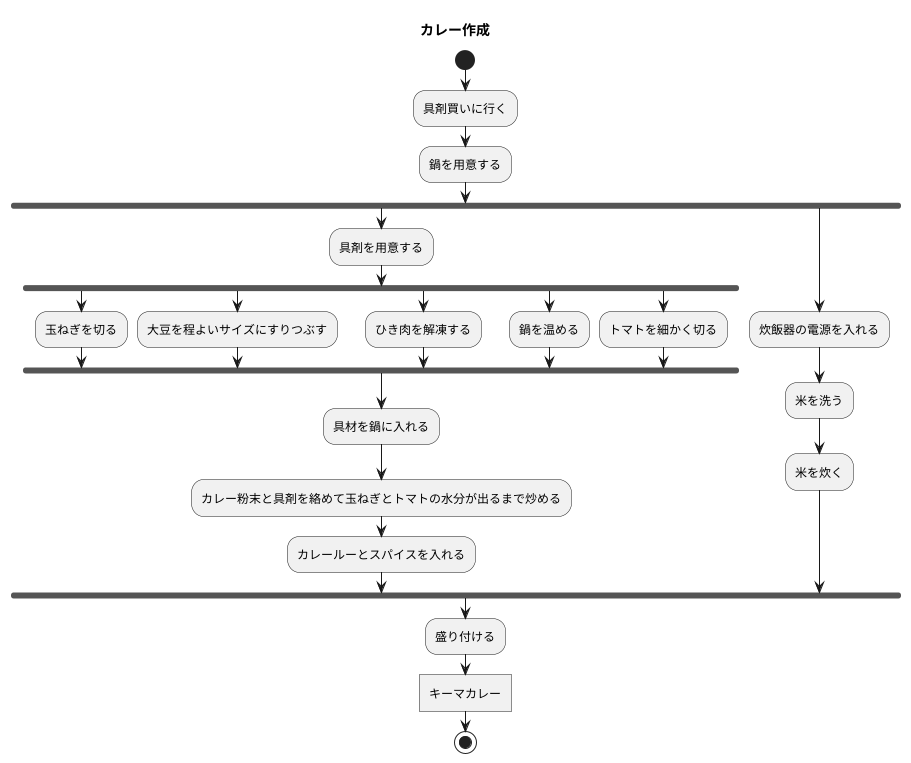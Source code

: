 @startuml 並列処理
title カレー作成
start
:具剤買いに行く;
:鍋を用意する;
fork
:具剤を用意する;
fork
:玉ねぎを切る;
fork again
:大豆を程よいサイズにすりつぶす;
fork again
:ひき肉を解凍する;
fork again
:鍋を温める;
fork again
:トマトを細かく切る;
end fork
:具材を鍋に入れる;
:カレー粉末と具剤を絡めて玉ねぎとトマトの水分が出るまで炒める;
:カレールーとスパイスを入れる;
fork again
:炊飯器の電源を入れる;
:米を洗う;
:米を炊く;

end fork
:盛り付ける;
:キーマカレー]
stop
@enduml
